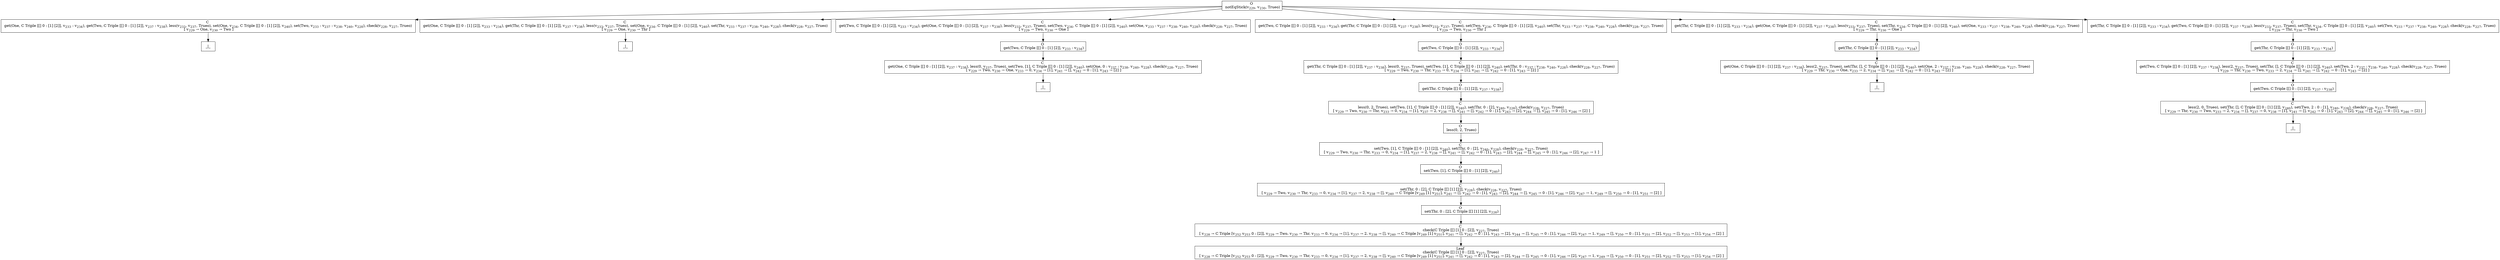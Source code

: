digraph {
    graph [rankdir=TB
          ,bgcolor=transparent];
    node [shape=box
         ,fillcolor=white
         ,style=filled];
    0 [label=<O <BR/> notEqStick(v<SUB>229</SUB>, v<SUB>230</SUB>, Trueo)>];
    1 [label=<C <BR/> get(One, C Triple [[] 0 : [1] [2]], v<SUB>233</SUB> : v<SUB>234</SUB>), get(Two, C Triple [[] 0 : [1] [2]], v<SUB>237</SUB> : v<SUB>238</SUB>), less(v<SUB>233</SUB>, v<SUB>237</SUB>, Trueo), set(One, v<SUB>234</SUB>, C Triple [[] 0 : [1] [2]], v<SUB>240</SUB>), set(Two, v<SUB>233</SUB> : v<SUB>237</SUB> : v<SUB>238</SUB>, v<SUB>240</SUB>, v<SUB>228</SUB>), check(v<SUB>228</SUB>, v<SUB>227</SUB>, Trueo) <BR/>  [ v<SUB>229</SUB> &rarr; One, v<SUB>230</SUB> &rarr; Two ] >];
    2 [label=<C <BR/> get(One, C Triple [[] 0 : [1] [2]], v<SUB>233</SUB> : v<SUB>234</SUB>), get(Thr, C Triple [[] 0 : [1] [2]], v<SUB>237</SUB> : v<SUB>238</SUB>), less(v<SUB>233</SUB>, v<SUB>237</SUB>, Trueo), set(One, v<SUB>234</SUB>, C Triple [[] 0 : [1] [2]], v<SUB>240</SUB>), set(Thr, v<SUB>233</SUB> : v<SUB>237</SUB> : v<SUB>238</SUB>, v<SUB>240</SUB>, v<SUB>228</SUB>), check(v<SUB>228</SUB>, v<SUB>227</SUB>, Trueo) <BR/>  [ v<SUB>229</SUB> &rarr; One, v<SUB>230</SUB> &rarr; Thr ] >];
    3 [label=<C <BR/> get(Two, C Triple [[] 0 : [1] [2]], v<SUB>233</SUB> : v<SUB>234</SUB>), get(One, C Triple [[] 0 : [1] [2]], v<SUB>237</SUB> : v<SUB>238</SUB>), less(v<SUB>233</SUB>, v<SUB>237</SUB>, Trueo), set(Two, v<SUB>234</SUB>, C Triple [[] 0 : [1] [2]], v<SUB>240</SUB>), set(One, v<SUB>233</SUB> : v<SUB>237</SUB> : v<SUB>238</SUB>, v<SUB>240</SUB>, v<SUB>228</SUB>), check(v<SUB>228</SUB>, v<SUB>227</SUB>, Trueo) <BR/>  [ v<SUB>229</SUB> &rarr; Two, v<SUB>230</SUB> &rarr; One ] >];
    4 [label=<C <BR/> get(Two, C Triple [[] 0 : [1] [2]], v<SUB>233</SUB> : v<SUB>234</SUB>), get(Thr, C Triple [[] 0 : [1] [2]], v<SUB>237</SUB> : v<SUB>238</SUB>), less(v<SUB>233</SUB>, v<SUB>237</SUB>, Trueo), set(Two, v<SUB>234</SUB>, C Triple [[] 0 : [1] [2]], v<SUB>240</SUB>), set(Thr, v<SUB>233</SUB> : v<SUB>237</SUB> : v<SUB>238</SUB>, v<SUB>240</SUB>, v<SUB>228</SUB>), check(v<SUB>228</SUB>, v<SUB>227</SUB>, Trueo) <BR/>  [ v<SUB>229</SUB> &rarr; Two, v<SUB>230</SUB> &rarr; Thr ] >];
    5 [label=<C <BR/> get(Thr, C Triple [[] 0 : [1] [2]], v<SUB>233</SUB> : v<SUB>234</SUB>), get(One, C Triple [[] 0 : [1] [2]], v<SUB>237</SUB> : v<SUB>238</SUB>), less(v<SUB>233</SUB>, v<SUB>237</SUB>, Trueo), set(Thr, v<SUB>234</SUB>, C Triple [[] 0 : [1] [2]], v<SUB>240</SUB>), set(One, v<SUB>233</SUB> : v<SUB>237</SUB> : v<SUB>238</SUB>, v<SUB>240</SUB>, v<SUB>228</SUB>), check(v<SUB>228</SUB>, v<SUB>227</SUB>, Trueo) <BR/>  [ v<SUB>229</SUB> &rarr; Thr, v<SUB>230</SUB> &rarr; One ] >];
    6 [label=<C <BR/> get(Thr, C Triple [[] 0 : [1] [2]], v<SUB>233</SUB> : v<SUB>234</SUB>), get(Two, C Triple [[] 0 : [1] [2]], v<SUB>237</SUB> : v<SUB>238</SUB>), less(v<SUB>233</SUB>, v<SUB>237</SUB>, Trueo), set(Thr, v<SUB>234</SUB>, C Triple [[] 0 : [1] [2]], v<SUB>240</SUB>), set(Two, v<SUB>233</SUB> : v<SUB>237</SUB> : v<SUB>238</SUB>, v<SUB>240</SUB>, v<SUB>228</SUB>), check(v<SUB>228</SUB>, v<SUB>227</SUB>, Trueo) <BR/>  [ v<SUB>229</SUB> &rarr; Thr, v<SUB>230</SUB> &rarr; Two ] >];
    7 [label=<_|_>];
    8 [label=<_|_>];
    9 [label=<O <BR/> get(Two, C Triple [[] 0 : [1] [2]], v<SUB>233</SUB> : v<SUB>234</SUB>)>];
    10 [label=<C <BR/> get(One, C Triple [[] 0 : [1] [2]], v<SUB>237</SUB> : v<SUB>238</SUB>), less(0, v<SUB>237</SUB>, Trueo), set(Two, [1], C Triple [[] 0 : [1] [2]], v<SUB>240</SUB>), set(One, 0 : v<SUB>237</SUB> : v<SUB>238</SUB>, v<SUB>240</SUB>, v<SUB>228</SUB>), check(v<SUB>228</SUB>, v<SUB>227</SUB>, Trueo) <BR/>  [ v<SUB>229</SUB> &rarr; Two, v<SUB>230</SUB> &rarr; One, v<SUB>233</SUB> &rarr; 0, v<SUB>234</SUB> &rarr; [1], v<SUB>241</SUB> &rarr; [], v<SUB>242</SUB> &rarr; 0 : [1], v<SUB>243</SUB> &rarr; [2] ] >];
    11 [label=<_|_>];
    12 [label=<O <BR/> get(Two, C Triple [[] 0 : [1] [2]], v<SUB>233</SUB> : v<SUB>234</SUB>)>];
    13 [label=<C <BR/> get(Thr, C Triple [[] 0 : [1] [2]], v<SUB>237</SUB> : v<SUB>238</SUB>), less(0, v<SUB>237</SUB>, Trueo), set(Two, [1], C Triple [[] 0 : [1] [2]], v<SUB>240</SUB>), set(Thr, 0 : v<SUB>237</SUB> : v<SUB>238</SUB>, v<SUB>240</SUB>, v<SUB>228</SUB>), check(v<SUB>228</SUB>, v<SUB>227</SUB>, Trueo) <BR/>  [ v<SUB>229</SUB> &rarr; Two, v<SUB>230</SUB> &rarr; Thr, v<SUB>233</SUB> &rarr; 0, v<SUB>234</SUB> &rarr; [1], v<SUB>241</SUB> &rarr; [], v<SUB>242</SUB> &rarr; 0 : [1], v<SUB>243</SUB> &rarr; [2] ] >];
    14 [label=<O <BR/> get(Thr, C Triple [[] 0 : [1] [2]], v<SUB>237</SUB> : v<SUB>238</SUB>)>];
    15 [label=<C <BR/> less(0, 2, Trueo), set(Two, [1], C Triple [[] 0 : [1] [2]], v<SUB>240</SUB>), set(Thr, 0 : [2], v<SUB>240</SUB>, v<SUB>228</SUB>), check(v<SUB>228</SUB>, v<SUB>227</SUB>, Trueo) <BR/>  [ v<SUB>229</SUB> &rarr; Two, v<SUB>230</SUB> &rarr; Thr, v<SUB>233</SUB> &rarr; 0, v<SUB>234</SUB> &rarr; [1], v<SUB>237</SUB> &rarr; 2, v<SUB>238</SUB> &rarr; [], v<SUB>241</SUB> &rarr; [], v<SUB>242</SUB> &rarr; 0 : [1], v<SUB>243</SUB> &rarr; [2], v<SUB>244</SUB> &rarr; [], v<SUB>245</SUB> &rarr; 0 : [1], v<SUB>246</SUB> &rarr; [2] ] >];
    16 [label=<O <BR/> less(0, 2, Trueo)>];
    17 [label=<C <BR/> set(Two, [1], C Triple [[] 0 : [1] [2]], v<SUB>240</SUB>), set(Thr, 0 : [2], v<SUB>240</SUB>, v<SUB>228</SUB>), check(v<SUB>228</SUB>, v<SUB>227</SUB>, Trueo) <BR/>  [ v<SUB>229</SUB> &rarr; Two, v<SUB>230</SUB> &rarr; Thr, v<SUB>233</SUB> &rarr; 0, v<SUB>234</SUB> &rarr; [1], v<SUB>237</SUB> &rarr; 2, v<SUB>238</SUB> &rarr; [], v<SUB>241</SUB> &rarr; [], v<SUB>242</SUB> &rarr; 0 : [1], v<SUB>243</SUB> &rarr; [2], v<SUB>244</SUB> &rarr; [], v<SUB>245</SUB> &rarr; 0 : [1], v<SUB>246</SUB> &rarr; [2], v<SUB>247</SUB> &rarr; 1 ] >];
    18 [label=<O <BR/> set(Two, [1], C Triple [[] 0 : [1] [2]], v<SUB>240</SUB>)>];
    19 [label=<C <BR/> set(Thr, 0 : [2], C Triple [[] [1] [2]], v<SUB>228</SUB>), check(v<SUB>228</SUB>, v<SUB>227</SUB>, Trueo) <BR/>  [ v<SUB>229</SUB> &rarr; Two, v<SUB>230</SUB> &rarr; Thr, v<SUB>233</SUB> &rarr; 0, v<SUB>234</SUB> &rarr; [1], v<SUB>237</SUB> &rarr; 2, v<SUB>238</SUB> &rarr; [], v<SUB>240</SUB> &rarr; C Triple [v<SUB>249</SUB> [1] v<SUB>251</SUB>], v<SUB>241</SUB> &rarr; [], v<SUB>242</SUB> &rarr; 0 : [1], v<SUB>243</SUB> &rarr; [2], v<SUB>244</SUB> &rarr; [], v<SUB>245</SUB> &rarr; 0 : [1], v<SUB>246</SUB> &rarr; [2], v<SUB>247</SUB> &rarr; 1, v<SUB>249</SUB> &rarr; [], v<SUB>250</SUB> &rarr; 0 : [1], v<SUB>251</SUB> &rarr; [2] ] >];
    20 [label=<O <BR/> set(Thr, 0 : [2], C Triple [[] [1] [2]], v<SUB>228</SUB>)>];
    21 [label=<C <BR/> check(C Triple [[] [1] 0 : [2]], v<SUB>227</SUB>, Trueo) <BR/>  [ v<SUB>228</SUB> &rarr; C Triple [v<SUB>252</SUB> v<SUB>253</SUB> 0 : [2]], v<SUB>229</SUB> &rarr; Two, v<SUB>230</SUB> &rarr; Thr, v<SUB>233</SUB> &rarr; 0, v<SUB>234</SUB> &rarr; [1], v<SUB>237</SUB> &rarr; 2, v<SUB>238</SUB> &rarr; [], v<SUB>240</SUB> &rarr; C Triple [v<SUB>249</SUB> [1] v<SUB>251</SUB>], v<SUB>241</SUB> &rarr; [], v<SUB>242</SUB> &rarr; 0 : [1], v<SUB>243</SUB> &rarr; [2], v<SUB>244</SUB> &rarr; [], v<SUB>245</SUB> &rarr; 0 : [1], v<SUB>246</SUB> &rarr; [2], v<SUB>247</SUB> &rarr; 1, v<SUB>249</SUB> &rarr; [], v<SUB>250</SUB> &rarr; 0 : [1], v<SUB>251</SUB> &rarr; [2], v<SUB>252</SUB> &rarr; [], v<SUB>253</SUB> &rarr; [1], v<SUB>254</SUB> &rarr; [2] ] >];
    22 [label=<Leaf <BR/> check(C Triple [[] [1] 0 : [2]], v<SUB>227</SUB>, Trueo) <BR/>  [ v<SUB>228</SUB> &rarr; C Triple [v<SUB>252</SUB> v<SUB>253</SUB> 0 : [2]], v<SUB>229</SUB> &rarr; Two, v<SUB>230</SUB> &rarr; Thr, v<SUB>233</SUB> &rarr; 0, v<SUB>234</SUB> &rarr; [1], v<SUB>237</SUB> &rarr; 2, v<SUB>238</SUB> &rarr; [], v<SUB>240</SUB> &rarr; C Triple [v<SUB>249</SUB> [1] v<SUB>251</SUB>], v<SUB>241</SUB> &rarr; [], v<SUB>242</SUB> &rarr; 0 : [1], v<SUB>243</SUB> &rarr; [2], v<SUB>244</SUB> &rarr; [], v<SUB>245</SUB> &rarr; 0 : [1], v<SUB>246</SUB> &rarr; [2], v<SUB>247</SUB> &rarr; 1, v<SUB>249</SUB> &rarr; [], v<SUB>250</SUB> &rarr; 0 : [1], v<SUB>251</SUB> &rarr; [2], v<SUB>252</SUB> &rarr; [], v<SUB>253</SUB> &rarr; [1], v<SUB>254</SUB> &rarr; [2] ] >];
    23 [label=<O <BR/> get(Thr, C Triple [[] 0 : [1] [2]], v<SUB>233</SUB> : v<SUB>234</SUB>)>];
    24 [label=<C <BR/> get(One, C Triple [[] 0 : [1] [2]], v<SUB>237</SUB> : v<SUB>238</SUB>), less(2, v<SUB>237</SUB>, Trueo), set(Thr, [], C Triple [[] 0 : [1] [2]], v<SUB>240</SUB>), set(One, 2 : v<SUB>237</SUB> : v<SUB>238</SUB>, v<SUB>240</SUB>, v<SUB>228</SUB>), check(v<SUB>228</SUB>, v<SUB>227</SUB>, Trueo) <BR/>  [ v<SUB>229</SUB> &rarr; Thr, v<SUB>230</SUB> &rarr; One, v<SUB>233</SUB> &rarr; 2, v<SUB>234</SUB> &rarr; [], v<SUB>241</SUB> &rarr; [], v<SUB>242</SUB> &rarr; 0 : [1], v<SUB>243</SUB> &rarr; [2] ] >];
    25 [label=<_|_>];
    26 [label=<O <BR/> get(Thr, C Triple [[] 0 : [1] [2]], v<SUB>233</SUB> : v<SUB>234</SUB>)>];
    27 [label=<C <BR/> get(Two, C Triple [[] 0 : [1] [2]], v<SUB>237</SUB> : v<SUB>238</SUB>), less(2, v<SUB>237</SUB>, Trueo), set(Thr, [], C Triple [[] 0 : [1] [2]], v<SUB>240</SUB>), set(Two, 2 : v<SUB>237</SUB> : v<SUB>238</SUB>, v<SUB>240</SUB>, v<SUB>228</SUB>), check(v<SUB>228</SUB>, v<SUB>227</SUB>, Trueo) <BR/>  [ v<SUB>229</SUB> &rarr; Thr, v<SUB>230</SUB> &rarr; Two, v<SUB>233</SUB> &rarr; 2, v<SUB>234</SUB> &rarr; [], v<SUB>241</SUB> &rarr; [], v<SUB>242</SUB> &rarr; 0 : [1], v<SUB>243</SUB> &rarr; [2] ] >];
    28 [label=<O <BR/> get(Two, C Triple [[] 0 : [1] [2]], v<SUB>237</SUB> : v<SUB>238</SUB>)>];
    29 [label=<C <BR/> less(2, 0, Trueo), set(Thr, [], C Triple [[] 0 : [1] [2]], v<SUB>240</SUB>), set(Two, 2 : 0 : [1], v<SUB>240</SUB>, v<SUB>228</SUB>), check(v<SUB>228</SUB>, v<SUB>227</SUB>, Trueo) <BR/>  [ v<SUB>229</SUB> &rarr; Thr, v<SUB>230</SUB> &rarr; Two, v<SUB>233</SUB> &rarr; 2, v<SUB>234</SUB> &rarr; [], v<SUB>237</SUB> &rarr; 0, v<SUB>238</SUB> &rarr; [1], v<SUB>241</SUB> &rarr; [], v<SUB>242</SUB> &rarr; 0 : [1], v<SUB>243</SUB> &rarr; [2], v<SUB>244</SUB> &rarr; [], v<SUB>245</SUB> &rarr; 0 : [1], v<SUB>246</SUB> &rarr; [2] ] >];
    30 [label=<_|_>];
    0 -> 1 [label=""];
    0 -> 2 [label=""];
    0 -> 3 [label=""];
    0 -> 4 [label=""];
    0 -> 5 [label=""];
    0 -> 6 [label=""];
    1 -> 7 [label=""];
    2 -> 8 [label=""];
    3 -> 9 [label=""];
    4 -> 12 [label=""];
    5 -> 23 [label=""];
    6 -> 26 [label=""];
    9 -> 10 [label=""];
    10 -> 11 [label=""];
    12 -> 13 [label=""];
    13 -> 14 [label=""];
    14 -> 15 [label=""];
    15 -> 16 [label=""];
    16 -> 17 [label=""];
    17 -> 18 [label=""];
    18 -> 19 [label=""];
    19 -> 20 [label=""];
    20 -> 21 [label=""];
    21 -> 22 [label=""];
    23 -> 24 [label=""];
    24 -> 25 [label=""];
    26 -> 27 [label=""];
    27 -> 28 [label=""];
    28 -> 29 [label=""];
    29 -> 30 [label=""];
}